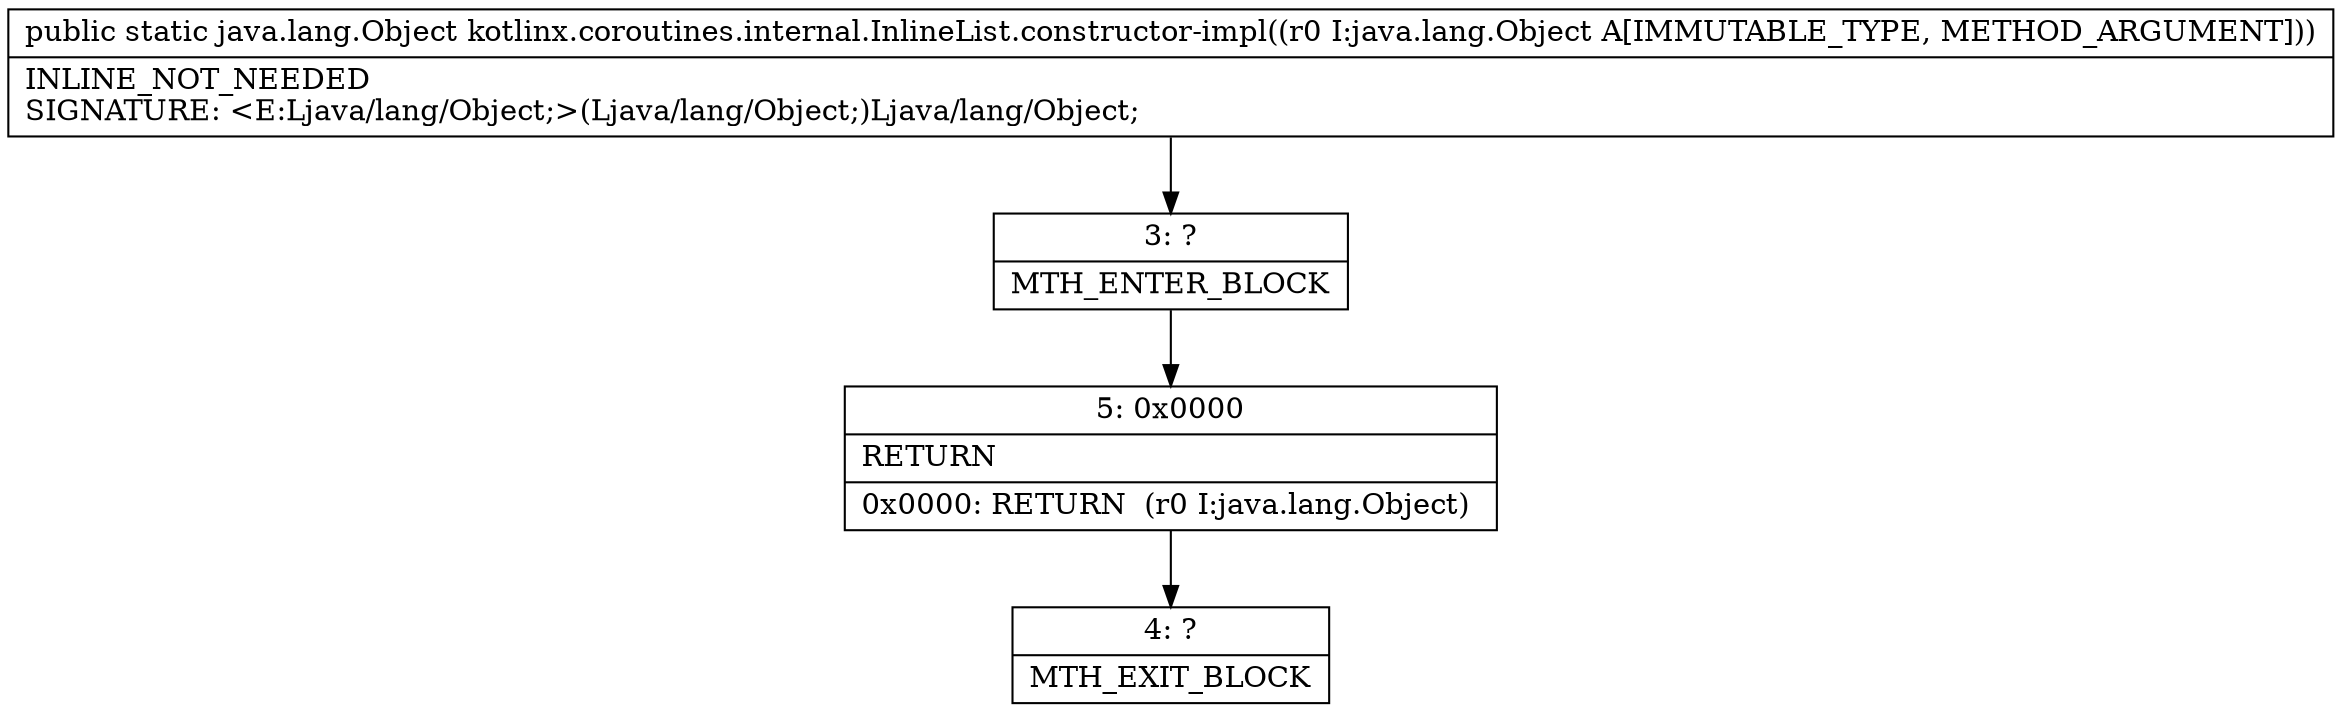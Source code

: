 digraph "CFG forkotlinx.coroutines.internal.InlineList.constructor\-impl(Ljava\/lang\/Object;)Ljava\/lang\/Object;" {
Node_3 [shape=record,label="{3\:\ ?|MTH_ENTER_BLOCK\l}"];
Node_5 [shape=record,label="{5\:\ 0x0000|RETURN\l|0x0000: RETURN  (r0 I:java.lang.Object) \l}"];
Node_4 [shape=record,label="{4\:\ ?|MTH_EXIT_BLOCK\l}"];
MethodNode[shape=record,label="{public static java.lang.Object kotlinx.coroutines.internal.InlineList.constructor\-impl((r0 I:java.lang.Object A[IMMUTABLE_TYPE, METHOD_ARGUMENT]))  | INLINE_NOT_NEEDED\lSIGNATURE: \<E:Ljava\/lang\/Object;\>(Ljava\/lang\/Object;)Ljava\/lang\/Object;\l}"];
MethodNode -> Node_3;Node_3 -> Node_5;
Node_5 -> Node_4;
}

